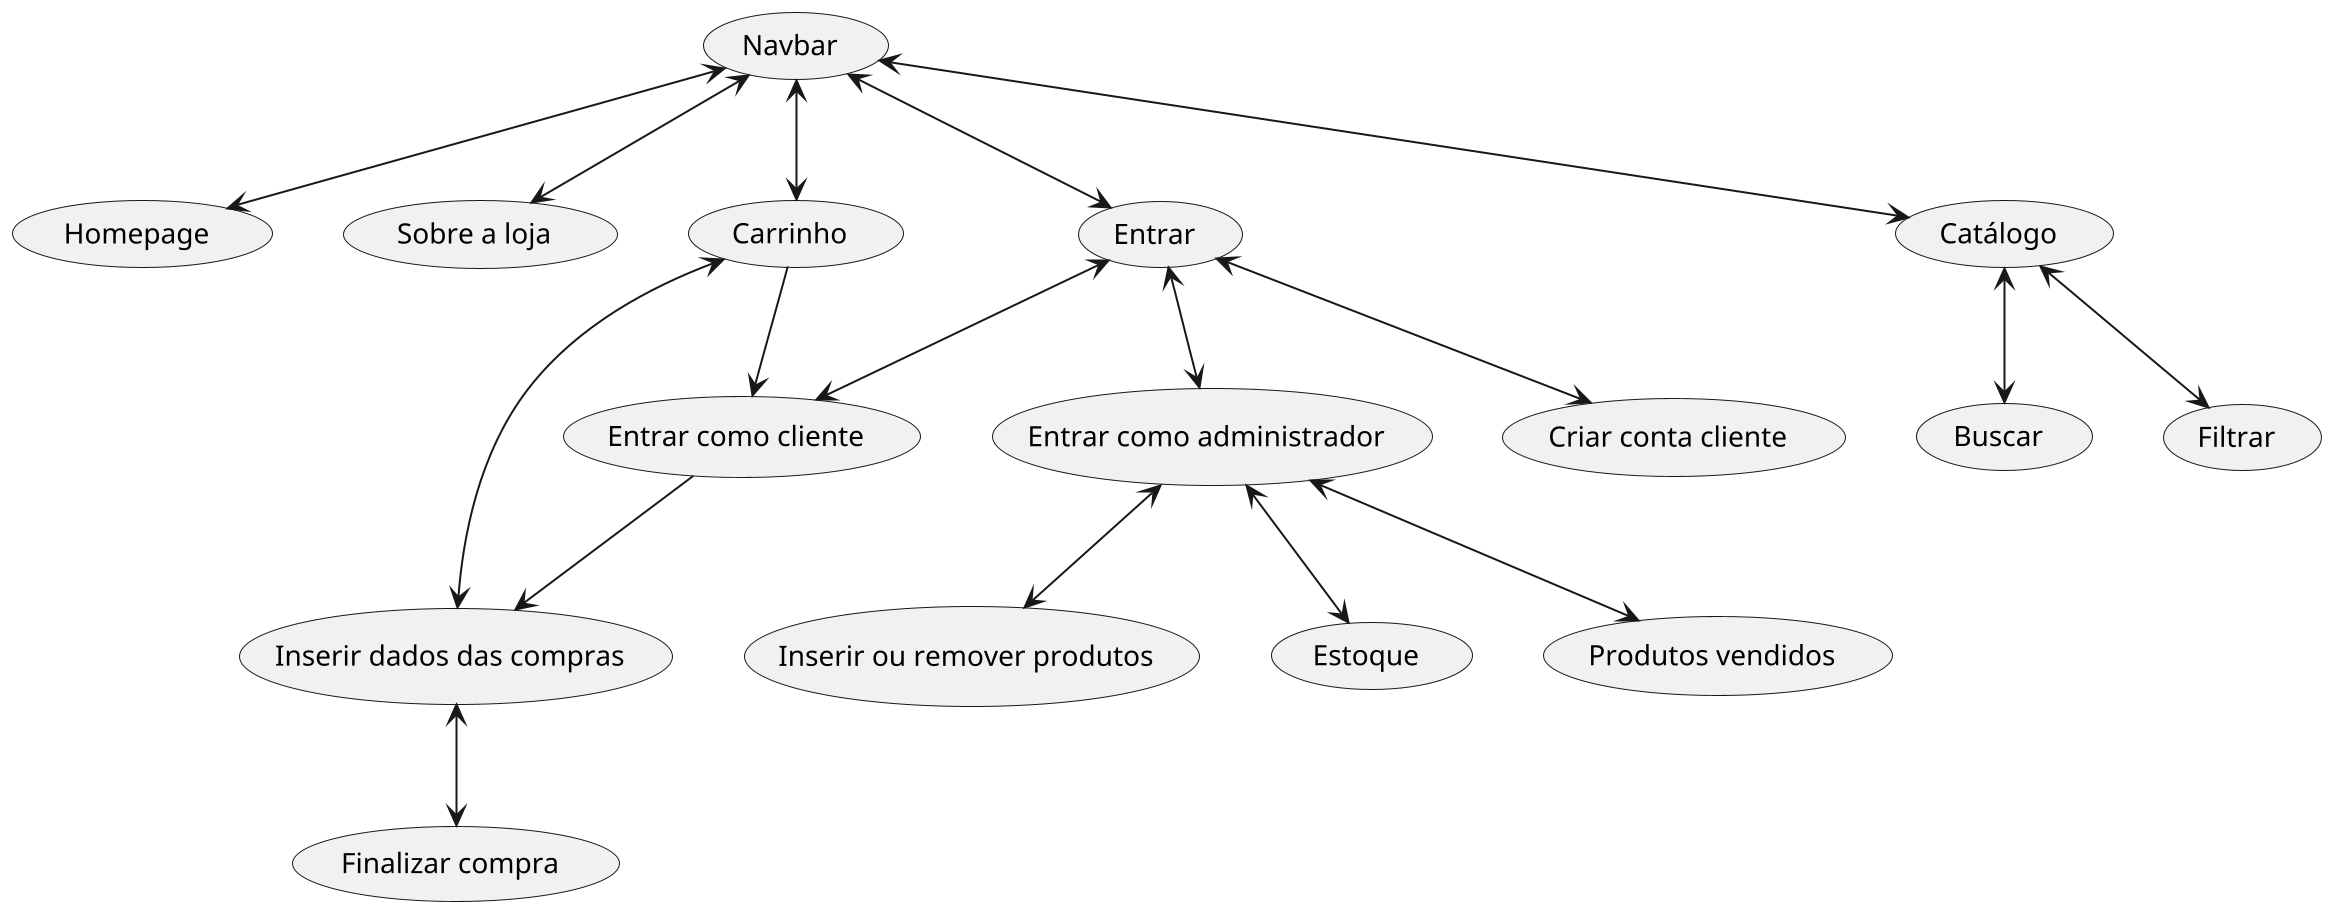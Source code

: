 @startuml
scale 2
top to bottom direction

usecase "Homepage" as home
usecase "Buscar" as busca
usecase "Filtrar" as filtro
usecase "Sobre a loja" as about
usecase "Carrinho" as carrinho
usecase "Entrar" as login
usecase "Entrar como cliente" as login_client
usecase "Entrar como administrador" as login_admin
usecase "Inserir ou remover produtos" as addrem_admin
usecase "Criar conta cliente" as create_client
usecase "Inserir dados das compras" as dados_compra
usecase "Finalizar compra" as finalizar_compra
usecase "Estoque" as estoque
usecase "Produtos vendidos" as prod_vend
usecase "Catálogo" as compras
usecase "Navbar" as navbar

navbar <--> home
navbar <--> login
navbar <--> about
navbar <--> compras
navbar <--> carrinho
login <--> login_client
login <--> login_admin
login <--> create_client
carrinho --> login_client
login_client --> dados_compra
login_admin <--> addrem_admin
login_admin <--> estoque
login_admin <--> prod_vend
compras <--> filtro
compras <--> busca
carrinho <--> dados_compra
dados_compra <--> finalizar_compra

@enduml

